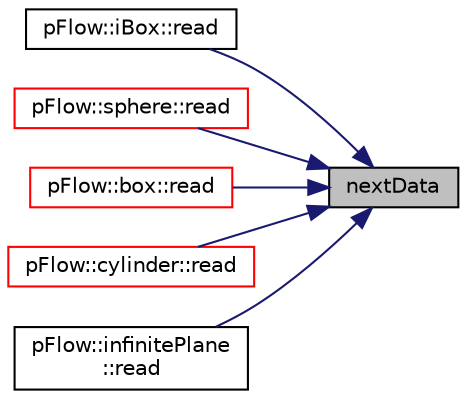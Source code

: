 digraph "nextData"
{
 // LATEX_PDF_SIZE
  edge [fontname="Helvetica",fontsize="10",labelfontname="Helvetica",labelfontsize="10"];
  node [fontname="Helvetica",fontsize="10",shape=record];
  rankdir="RL";
  Node1 [label="nextData",height=0.2,width=0.4,color="black", fillcolor="grey75", style="filled", fontcolor="black",tooltip="read the data next to keword keyword data; check the keyword is correct or not"];
  Node1 -> Node2 [dir="back",color="midnightblue",fontsize="10",style="solid",fontname="Helvetica"];
  Node2 [label="pFlow::iBox::read",height=0.2,width=0.4,color="black", fillcolor="white", style="filled",URL="$classpFlow_1_1iBox.html#ae1d42751915e8566dac19658cc498ffa",tooltip=" "];
  Node1 -> Node3 [dir="back",color="midnightblue",fontsize="10",style="solid",fontname="Helvetica"];
  Node3 [label="pFlow::sphere::read",height=0.2,width=0.4,color="red", fillcolor="white", style="filled",URL="$classpFlow_1_1sphere.html#ae1d42751915e8566dac19658cc498ffa",tooltip=" "];
  Node1 -> Node5 [dir="back",color="midnightblue",fontsize="10",style="solid",fontname="Helvetica"];
  Node5 [label="pFlow::box::read",height=0.2,width=0.4,color="red", fillcolor="white", style="filled",URL="$classpFlow_1_1box.html#ae1d42751915e8566dac19658cc498ffa",tooltip=" "];
  Node1 -> Node7 [dir="back",color="midnightblue",fontsize="10",style="solid",fontname="Helvetica"];
  Node7 [label="pFlow::cylinder::read",height=0.2,width=0.4,color="red", fillcolor="white", style="filled",URL="$classpFlow_1_1cylinder.html#ae1d42751915e8566dac19658cc498ffa",tooltip=" "];
  Node1 -> Node9 [dir="back",color="midnightblue",fontsize="10",style="solid",fontname="Helvetica"];
  Node9 [label="pFlow::infinitePlane\l::read",height=0.2,width=0.4,color="black", fillcolor="white", style="filled",URL="$classpFlow_1_1infinitePlane.html#aff8e92ab47032ae811d1271161cb9b22",tooltip=" "];
}

